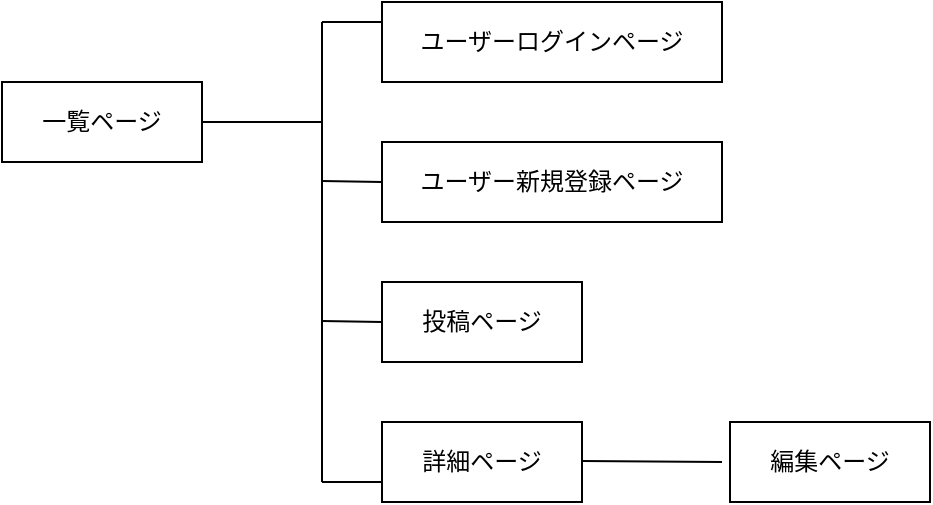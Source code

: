 <mxfile>
    <diagram id="B82VKXFGd91TE8suzgdc" name="ページ1">
        <mxGraphModel dx="552" dy="520" grid="1" gridSize="10" guides="1" tooltips="1" connect="1" arrows="1" fold="1" page="1" pageScale="1" pageWidth="827" pageHeight="1169" math="0" shadow="0">
            <root>
                <mxCell id="0"/>
                <mxCell id="1" parent="0"/>
                <mxCell id="18" value="一覧ページ" style="whiteSpace=wrap;html=1;align=center;" vertex="1" parent="1">
                    <mxGeometry x="50" y="80" width="100" height="40" as="geometry"/>
                </mxCell>
                <mxCell id="19" value="ユーザーログインページ" style="whiteSpace=wrap;html=1;align=center;" vertex="1" parent="1">
                    <mxGeometry x="240" y="40" width="170" height="40" as="geometry"/>
                </mxCell>
                <mxCell id="20" value="ユーザー新規登録ページ" style="whiteSpace=wrap;html=1;align=center;" vertex="1" parent="1">
                    <mxGeometry x="240" y="110" width="170" height="40" as="geometry"/>
                </mxCell>
                <mxCell id="21" value="投稿ページ" style="whiteSpace=wrap;html=1;align=center;" vertex="1" parent="1">
                    <mxGeometry x="240" y="180" width="100" height="40" as="geometry"/>
                </mxCell>
                <mxCell id="22" value="詳細ページ" style="whiteSpace=wrap;html=1;align=center;" vertex="1" parent="1">
                    <mxGeometry x="240" y="250" width="100" height="40" as="geometry"/>
                </mxCell>
                <mxCell id="24" value="編集ページ" style="whiteSpace=wrap;html=1;align=center;" vertex="1" parent="1">
                    <mxGeometry x="414" y="250" width="100" height="40" as="geometry"/>
                </mxCell>
                <mxCell id="25" value="" style="line;strokeWidth=1;rotatable=0;dashed=0;labelPosition=right;align=left;verticalAlign=middle;spacingTop=0;spacingLeft=6;points=[];portConstraint=eastwest;" vertex="1" parent="1">
                    <mxGeometry x="150" y="95" width="60" height="10" as="geometry"/>
                </mxCell>
                <mxCell id="26" value="" style="endArrow=none;html=1;rounded=0;" edge="1" parent="1">
                    <mxGeometry relative="1" as="geometry">
                        <mxPoint x="210" y="280" as="sourcePoint"/>
                        <mxPoint x="210" y="50" as="targetPoint"/>
                        <Array as="points">
                            <mxPoint x="210" y="100"/>
                        </Array>
                    </mxGeometry>
                </mxCell>
                <mxCell id="28" value="" style="endArrow=none;html=1;rounded=0;entryX=0;entryY=0.25;entryDx=0;entryDy=0;" edge="1" parent="1" target="19">
                    <mxGeometry relative="1" as="geometry">
                        <mxPoint x="210" y="50" as="sourcePoint"/>
                        <mxPoint x="370" y="50" as="targetPoint"/>
                    </mxGeometry>
                </mxCell>
                <mxCell id="30" value="" style="endArrow=none;html=1;rounded=0;entryX=0;entryY=0.5;entryDx=0;entryDy=0;" edge="1" parent="1" target="20">
                    <mxGeometry relative="1" as="geometry">
                        <mxPoint x="210" y="129.5" as="sourcePoint"/>
                        <mxPoint x="370" y="129.5" as="targetPoint"/>
                    </mxGeometry>
                </mxCell>
                <mxCell id="32" value="" style="endArrow=none;html=1;rounded=0;" edge="1" parent="1">
                    <mxGeometry relative="1" as="geometry">
                        <mxPoint x="210" y="280" as="sourcePoint"/>
                        <mxPoint x="240" y="280" as="targetPoint"/>
                    </mxGeometry>
                </mxCell>
                <mxCell id="34" value="" style="endArrow=none;html=1;rounded=0;" edge="1" parent="1">
                    <mxGeometry relative="1" as="geometry">
                        <mxPoint x="210" y="199.5" as="sourcePoint"/>
                        <mxPoint x="240" y="200" as="targetPoint"/>
                    </mxGeometry>
                </mxCell>
                <mxCell id="36" value="" style="endArrow=none;html=1;rounded=0;" edge="1" parent="1">
                    <mxGeometry relative="1" as="geometry">
                        <mxPoint x="340" y="269.5" as="sourcePoint"/>
                        <mxPoint x="410" y="270" as="targetPoint"/>
                    </mxGeometry>
                </mxCell>
            </root>
        </mxGraphModel>
    </diagram>
</mxfile>